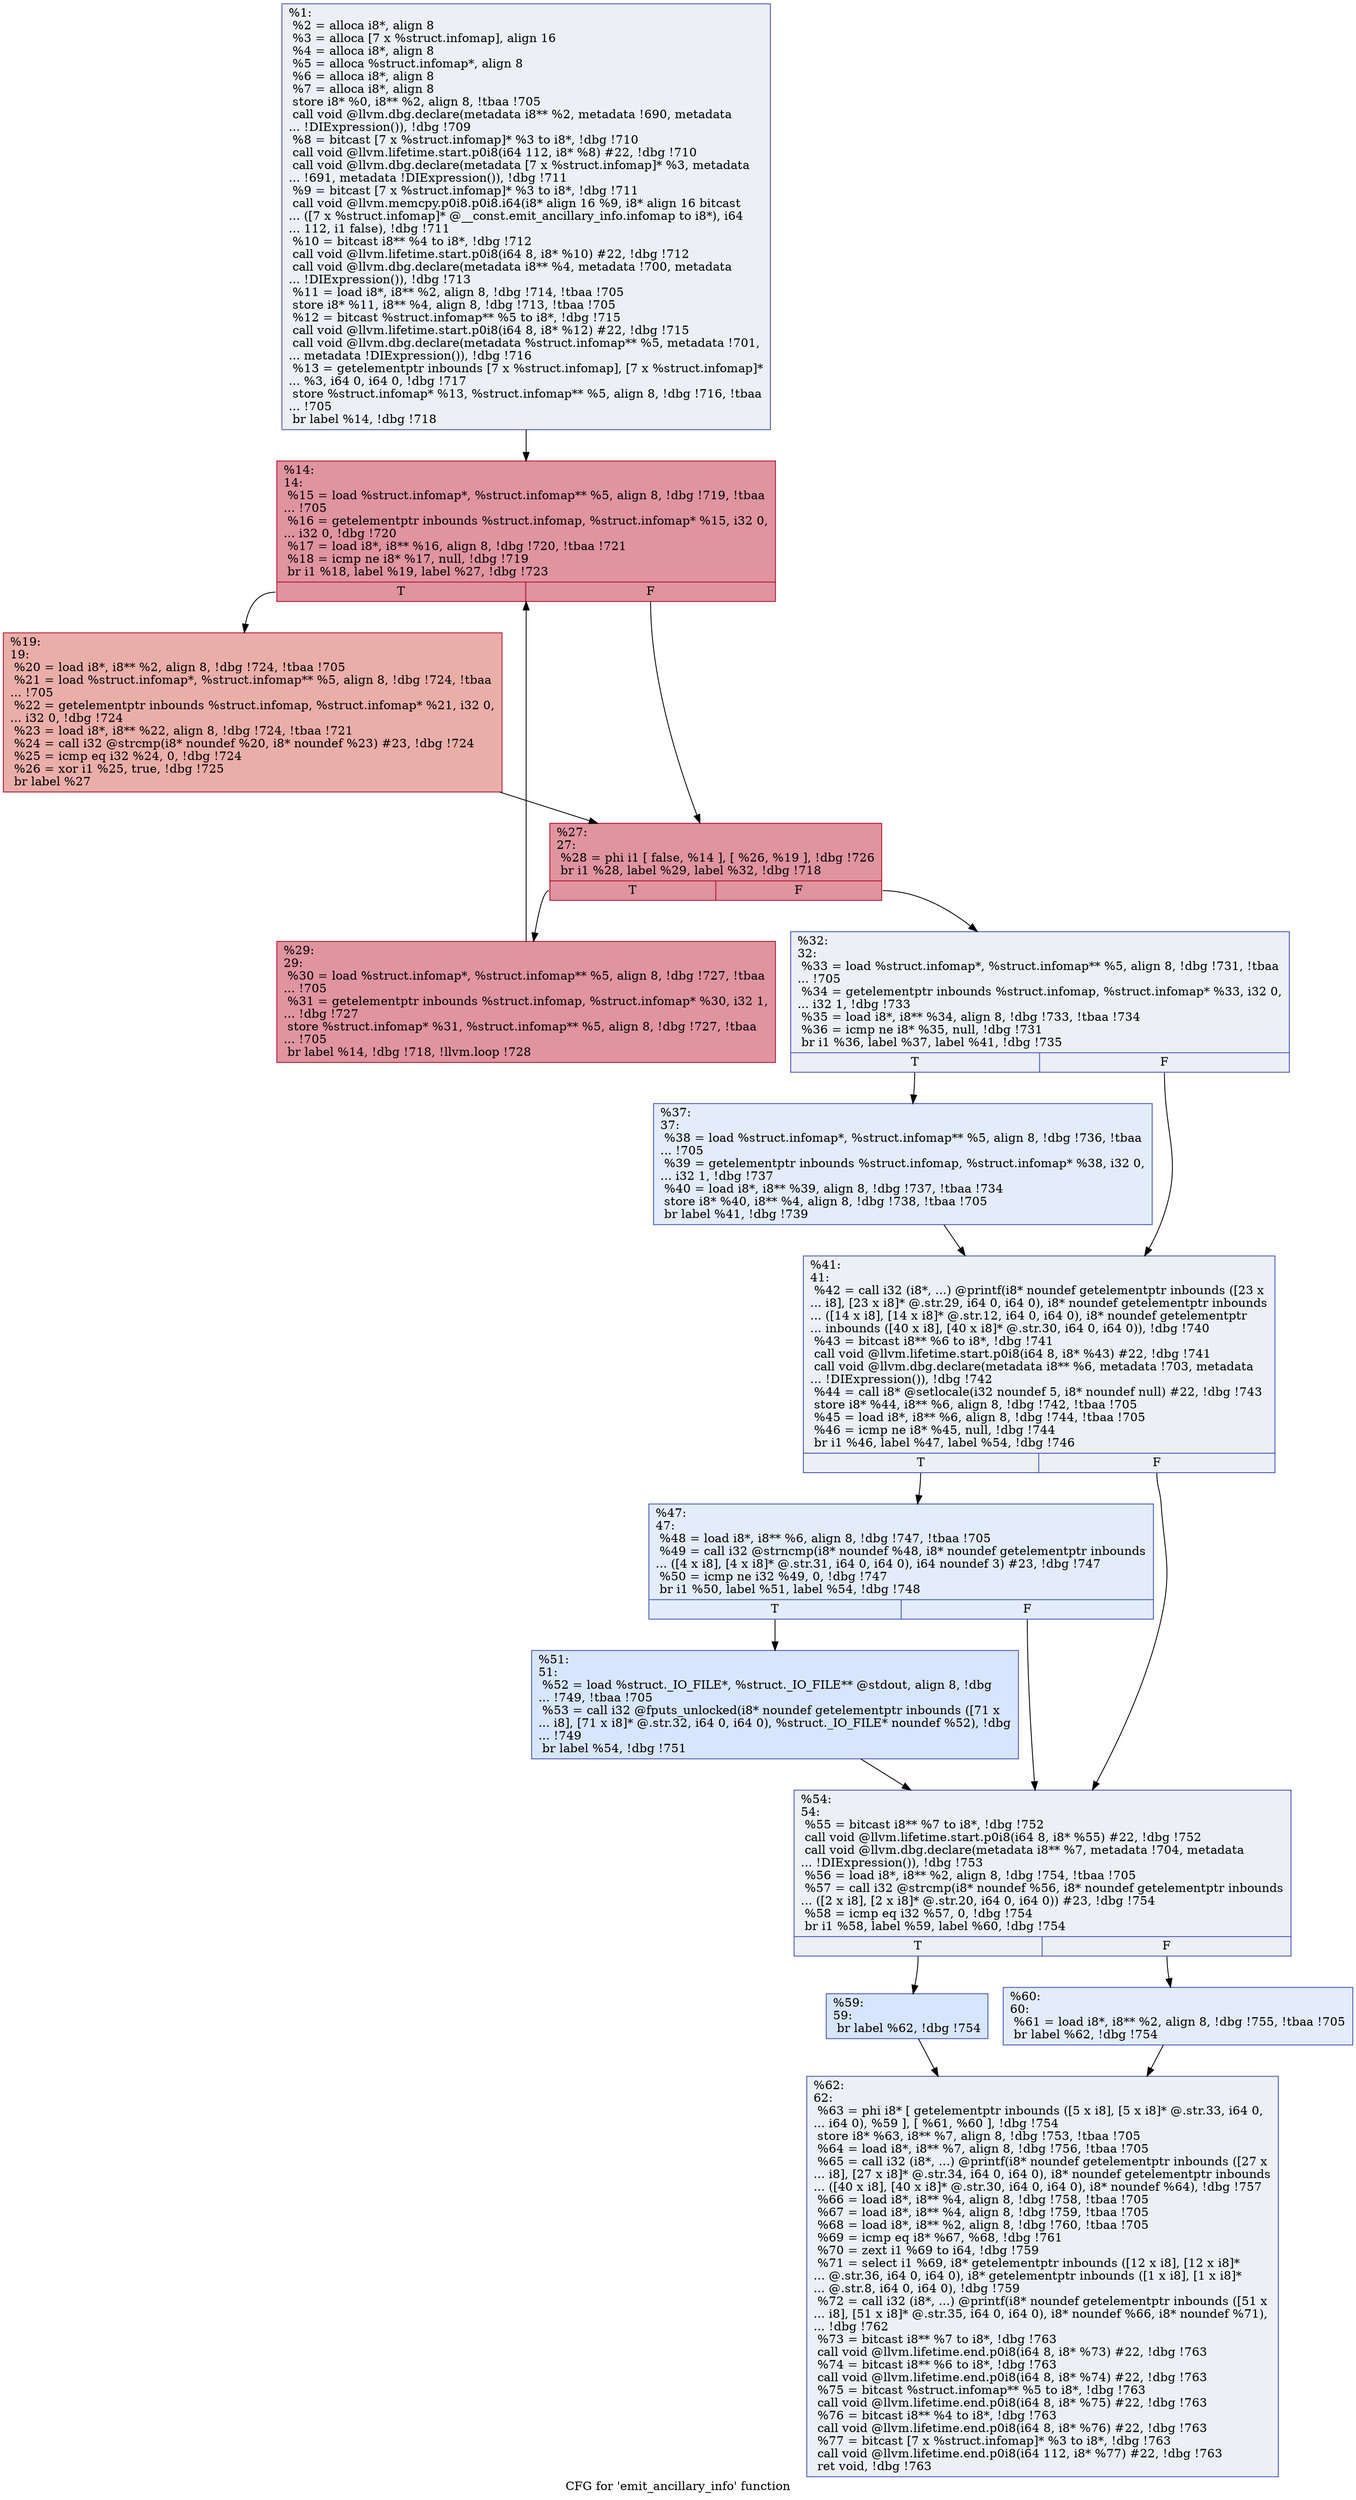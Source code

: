 digraph "CFG for 'emit_ancillary_info' function" {
	label="CFG for 'emit_ancillary_info' function";

	Node0x5d0b20 [shape=record,color="#3d50c3ff", style=filled, fillcolor="#d4dbe670",label="{%1:\l  %2 = alloca i8*, align 8\l  %3 = alloca [7 x %struct.infomap], align 16\l  %4 = alloca i8*, align 8\l  %5 = alloca %struct.infomap*, align 8\l  %6 = alloca i8*, align 8\l  %7 = alloca i8*, align 8\l  store i8* %0, i8** %2, align 8, !tbaa !705\l  call void @llvm.dbg.declare(metadata i8** %2, metadata !690, metadata\l... !DIExpression()), !dbg !709\l  %8 = bitcast [7 x %struct.infomap]* %3 to i8*, !dbg !710\l  call void @llvm.lifetime.start.p0i8(i64 112, i8* %8) #22, !dbg !710\l  call void @llvm.dbg.declare(metadata [7 x %struct.infomap]* %3, metadata\l... !691, metadata !DIExpression()), !dbg !711\l  %9 = bitcast [7 x %struct.infomap]* %3 to i8*, !dbg !711\l  call void @llvm.memcpy.p0i8.p0i8.i64(i8* align 16 %9, i8* align 16 bitcast\l... ([7 x %struct.infomap]* @__const.emit_ancillary_info.infomap to i8*), i64\l... 112, i1 false), !dbg !711\l  %10 = bitcast i8** %4 to i8*, !dbg !712\l  call void @llvm.lifetime.start.p0i8(i64 8, i8* %10) #22, !dbg !712\l  call void @llvm.dbg.declare(metadata i8** %4, metadata !700, metadata\l... !DIExpression()), !dbg !713\l  %11 = load i8*, i8** %2, align 8, !dbg !714, !tbaa !705\l  store i8* %11, i8** %4, align 8, !dbg !713, !tbaa !705\l  %12 = bitcast %struct.infomap** %5 to i8*, !dbg !715\l  call void @llvm.lifetime.start.p0i8(i64 8, i8* %12) #22, !dbg !715\l  call void @llvm.dbg.declare(metadata %struct.infomap** %5, metadata !701,\l... metadata !DIExpression()), !dbg !716\l  %13 = getelementptr inbounds [7 x %struct.infomap], [7 x %struct.infomap]*\l... %3, i64 0, i64 0, !dbg !717\l  store %struct.infomap* %13, %struct.infomap** %5, align 8, !dbg !716, !tbaa\l... !705\l  br label %14, !dbg !718\l}"];
	Node0x5d0b20 -> Node0x5d0bf0;
	Node0x5d0bf0 [shape=record,color="#b70d28ff", style=filled, fillcolor="#b70d2870",label="{%14:\l14:                                               \l  %15 = load %struct.infomap*, %struct.infomap** %5, align 8, !dbg !719, !tbaa\l... !705\l  %16 = getelementptr inbounds %struct.infomap, %struct.infomap* %15, i32 0,\l... i32 0, !dbg !720\l  %17 = load i8*, i8** %16, align 8, !dbg !720, !tbaa !721\l  %18 = icmp ne i8* %17, null, !dbg !719\l  br i1 %18, label %19, label %27, !dbg !723\l|{<s0>T|<s1>F}}"];
	Node0x5d0bf0:s0 -> Node0x5d0c40;
	Node0x5d0bf0:s1 -> Node0x5d0c90;
	Node0x5d0c40 [shape=record,color="#b70d28ff", style=filled, fillcolor="#d0473d70",label="{%19:\l19:                                               \l  %20 = load i8*, i8** %2, align 8, !dbg !724, !tbaa !705\l  %21 = load %struct.infomap*, %struct.infomap** %5, align 8, !dbg !724, !tbaa\l... !705\l  %22 = getelementptr inbounds %struct.infomap, %struct.infomap* %21, i32 0,\l... i32 0, !dbg !724\l  %23 = load i8*, i8** %22, align 8, !dbg !724, !tbaa !721\l  %24 = call i32 @strcmp(i8* noundef %20, i8* noundef %23) #23, !dbg !724\l  %25 = icmp eq i32 %24, 0, !dbg !724\l  %26 = xor i1 %25, true, !dbg !725\l  br label %27\l}"];
	Node0x5d0c40 -> Node0x5d0c90;
	Node0x5d0c90 [shape=record,color="#b70d28ff", style=filled, fillcolor="#b70d2870",label="{%27:\l27:                                               \l  %28 = phi i1 [ false, %14 ], [ %26, %19 ], !dbg !726\l  br i1 %28, label %29, label %32, !dbg !718\l|{<s0>T|<s1>F}}"];
	Node0x5d0c90:s0 -> Node0x5d0ce0;
	Node0x5d0c90:s1 -> Node0x5d0d30;
	Node0x5d0ce0 [shape=record,color="#b70d28ff", style=filled, fillcolor="#b70d2870",label="{%29:\l29:                                               \l  %30 = load %struct.infomap*, %struct.infomap** %5, align 8, !dbg !727, !tbaa\l... !705\l  %31 = getelementptr inbounds %struct.infomap, %struct.infomap* %30, i32 1,\l... !dbg !727\l  store %struct.infomap* %31, %struct.infomap** %5, align 8, !dbg !727, !tbaa\l... !705\l  br label %14, !dbg !718, !llvm.loop !728\l}"];
	Node0x5d0ce0 -> Node0x5d0bf0;
	Node0x5d0d30 [shape=record,color="#3d50c3ff", style=filled, fillcolor="#d4dbe670",label="{%32:\l32:                                               \l  %33 = load %struct.infomap*, %struct.infomap** %5, align 8, !dbg !731, !tbaa\l... !705\l  %34 = getelementptr inbounds %struct.infomap, %struct.infomap* %33, i32 0,\l... i32 1, !dbg !733\l  %35 = load i8*, i8** %34, align 8, !dbg !733, !tbaa !734\l  %36 = icmp ne i8* %35, null, !dbg !731\l  br i1 %36, label %37, label %41, !dbg !735\l|{<s0>T|<s1>F}}"];
	Node0x5d0d30:s0 -> Node0x5d0d80;
	Node0x5d0d30:s1 -> Node0x5d0dd0;
	Node0x5d0d80 [shape=record,color="#3d50c3ff", style=filled, fillcolor="#bfd3f670",label="{%37:\l37:                                               \l  %38 = load %struct.infomap*, %struct.infomap** %5, align 8, !dbg !736, !tbaa\l... !705\l  %39 = getelementptr inbounds %struct.infomap, %struct.infomap* %38, i32 0,\l... i32 1, !dbg !737\l  %40 = load i8*, i8** %39, align 8, !dbg !737, !tbaa !734\l  store i8* %40, i8** %4, align 8, !dbg !738, !tbaa !705\l  br label %41, !dbg !739\l}"];
	Node0x5d0d80 -> Node0x5d0dd0;
	Node0x5d0dd0 [shape=record,color="#3d50c3ff", style=filled, fillcolor="#d4dbe670",label="{%41:\l41:                                               \l  %42 = call i32 (i8*, ...) @printf(i8* noundef getelementptr inbounds ([23 x\l... i8], [23 x i8]* @.str.29, i64 0, i64 0), i8* noundef getelementptr inbounds\l... ([14 x i8], [14 x i8]* @.str.12, i64 0, i64 0), i8* noundef getelementptr\l... inbounds ([40 x i8], [40 x i8]* @.str.30, i64 0, i64 0)), !dbg !740\l  %43 = bitcast i8** %6 to i8*, !dbg !741\l  call void @llvm.lifetime.start.p0i8(i64 8, i8* %43) #22, !dbg !741\l  call void @llvm.dbg.declare(metadata i8** %6, metadata !703, metadata\l... !DIExpression()), !dbg !742\l  %44 = call i8* @setlocale(i32 noundef 5, i8* noundef null) #22, !dbg !743\l  store i8* %44, i8** %6, align 8, !dbg !742, !tbaa !705\l  %45 = load i8*, i8** %6, align 8, !dbg !744, !tbaa !705\l  %46 = icmp ne i8* %45, null, !dbg !744\l  br i1 %46, label %47, label %54, !dbg !746\l|{<s0>T|<s1>F}}"];
	Node0x5d0dd0:s0 -> Node0x5d0e20;
	Node0x5d0dd0:s1 -> Node0x5d5760;
	Node0x5d0e20 [shape=record,color="#3d50c3ff", style=filled, fillcolor="#bfd3f670",label="{%47:\l47:                                               \l  %48 = load i8*, i8** %6, align 8, !dbg !747, !tbaa !705\l  %49 = call i32 @strncmp(i8* noundef %48, i8* noundef getelementptr inbounds\l... ([4 x i8], [4 x i8]* @.str.31, i64 0, i64 0), i64 noundef 3) #23, !dbg !747\l  %50 = icmp ne i32 %49, 0, !dbg !747\l  br i1 %50, label %51, label %54, !dbg !748\l|{<s0>T|<s1>F}}"];
	Node0x5d0e20:s0 -> Node0x5d0e70;
	Node0x5d0e20:s1 -> Node0x5d5760;
	Node0x5d0e70 [shape=record,color="#3d50c3ff", style=filled, fillcolor="#a7c5fe70",label="{%51:\l51:                                               \l  %52 = load %struct._IO_FILE*, %struct._IO_FILE** @stdout, align 8, !dbg\l... !749, !tbaa !705\l  %53 = call i32 @fputs_unlocked(i8* noundef getelementptr inbounds ([71 x\l... i8], [71 x i8]* @.str.32, i64 0, i64 0), %struct._IO_FILE* noundef %52), !dbg\l... !749\l  br label %54, !dbg !751\l}"];
	Node0x5d0e70 -> Node0x5d5760;
	Node0x5d5760 [shape=record,color="#3d50c3ff", style=filled, fillcolor="#d4dbe670",label="{%54:\l54:                                               \l  %55 = bitcast i8** %7 to i8*, !dbg !752\l  call void @llvm.lifetime.start.p0i8(i64 8, i8* %55) #22, !dbg !752\l  call void @llvm.dbg.declare(metadata i8** %7, metadata !704, metadata\l... !DIExpression()), !dbg !753\l  %56 = load i8*, i8** %2, align 8, !dbg !754, !tbaa !705\l  %57 = call i32 @strcmp(i8* noundef %56, i8* noundef getelementptr inbounds\l... ([2 x i8], [2 x i8]* @.str.20, i64 0, i64 0)) #23, !dbg !754\l  %58 = icmp eq i32 %57, 0, !dbg !754\l  br i1 %58, label %59, label %60, !dbg !754\l|{<s0>T|<s1>F}}"];
	Node0x5d5760:s0 -> Node0x5d57b0;
	Node0x5d5760:s1 -> Node0x5d5800;
	Node0x5d57b0 [shape=record,color="#3d50c3ff", style=filled, fillcolor="#a7c5fe70",label="{%59:\l59:                                               \l  br label %62, !dbg !754\l}"];
	Node0x5d57b0 -> Node0x5d5850;
	Node0x5d5800 [shape=record,color="#3d50c3ff", style=filled, fillcolor="#bfd3f670",label="{%60:\l60:                                               \l  %61 = load i8*, i8** %2, align 8, !dbg !755, !tbaa !705\l  br label %62, !dbg !754\l}"];
	Node0x5d5800 -> Node0x5d5850;
	Node0x5d5850 [shape=record,color="#3d50c3ff", style=filled, fillcolor="#d4dbe670",label="{%62:\l62:                                               \l  %63 = phi i8* [ getelementptr inbounds ([5 x i8], [5 x i8]* @.str.33, i64 0,\l... i64 0), %59 ], [ %61, %60 ], !dbg !754\l  store i8* %63, i8** %7, align 8, !dbg !753, !tbaa !705\l  %64 = load i8*, i8** %7, align 8, !dbg !756, !tbaa !705\l  %65 = call i32 (i8*, ...) @printf(i8* noundef getelementptr inbounds ([27 x\l... i8], [27 x i8]* @.str.34, i64 0, i64 0), i8* noundef getelementptr inbounds\l... ([40 x i8], [40 x i8]* @.str.30, i64 0, i64 0), i8* noundef %64), !dbg !757\l  %66 = load i8*, i8** %4, align 8, !dbg !758, !tbaa !705\l  %67 = load i8*, i8** %4, align 8, !dbg !759, !tbaa !705\l  %68 = load i8*, i8** %2, align 8, !dbg !760, !tbaa !705\l  %69 = icmp eq i8* %67, %68, !dbg !761\l  %70 = zext i1 %69 to i64, !dbg !759\l  %71 = select i1 %69, i8* getelementptr inbounds ([12 x i8], [12 x i8]*\l... @.str.36, i64 0, i64 0), i8* getelementptr inbounds ([1 x i8], [1 x i8]*\l... @.str.8, i64 0, i64 0), !dbg !759\l  %72 = call i32 (i8*, ...) @printf(i8* noundef getelementptr inbounds ([51 x\l... i8], [51 x i8]* @.str.35, i64 0, i64 0), i8* noundef %66, i8* noundef %71),\l... !dbg !762\l  %73 = bitcast i8** %7 to i8*, !dbg !763\l  call void @llvm.lifetime.end.p0i8(i64 8, i8* %73) #22, !dbg !763\l  %74 = bitcast i8** %6 to i8*, !dbg !763\l  call void @llvm.lifetime.end.p0i8(i64 8, i8* %74) #22, !dbg !763\l  %75 = bitcast %struct.infomap** %5 to i8*, !dbg !763\l  call void @llvm.lifetime.end.p0i8(i64 8, i8* %75) #22, !dbg !763\l  %76 = bitcast i8** %4 to i8*, !dbg !763\l  call void @llvm.lifetime.end.p0i8(i64 8, i8* %76) #22, !dbg !763\l  %77 = bitcast [7 x %struct.infomap]* %3 to i8*, !dbg !763\l  call void @llvm.lifetime.end.p0i8(i64 112, i8* %77) #22, !dbg !763\l  ret void, !dbg !763\l}"];
}
